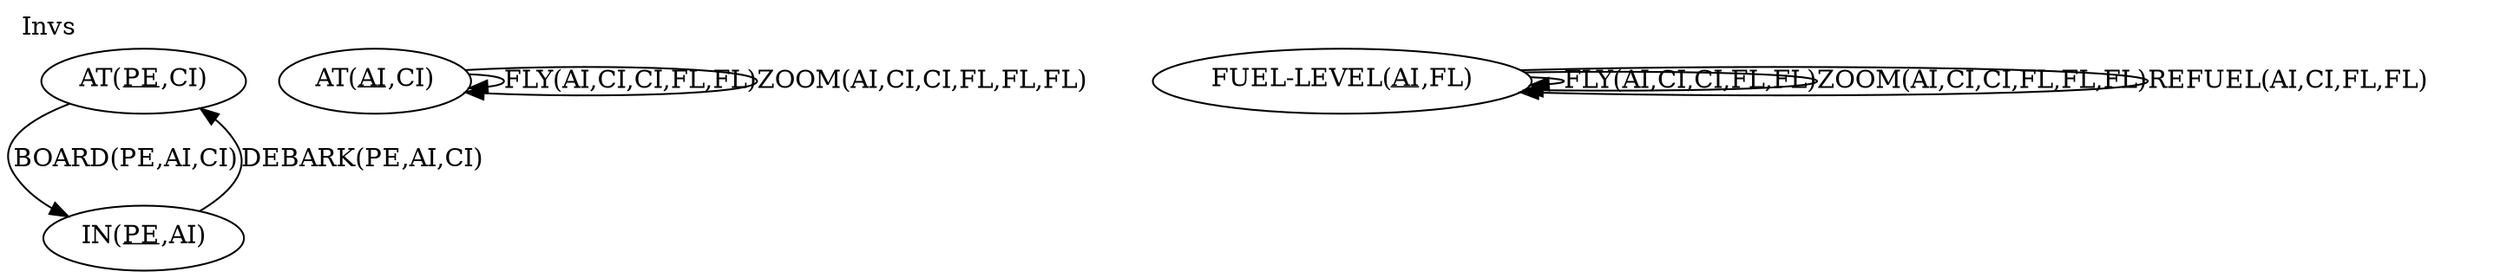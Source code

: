 digraph invs {
 label=Invs;
 labelloc=top;
 labeljust=left;
 rank=same;
00	[label=<AT(<u>PE</u>,CI)>]
10	[label=<IN(<u>PE</u>,AI)>]
00 -> 10	[label="BOARD(PE,AI,CI)"]
10 -> 00	[label="DEBARK(PE,AI,CI)"]
01	[label=<AT(<u>AI</u>,CI)>]
01 -> 01	[label="FLY(AI,CI,CI,FL,FL)"]
01 -> 01	[label="ZOOM(AI,CI,CI,FL,FL,FL)"]
02	[label=<FUEL-LEVEL(<u>AI</u>,FL)>]
02 -> 02	[label="FLY(AI,CI,CI,FL,FL)"]
02 -> 02	[label="ZOOM(AI,CI,CI,FL,FL,FL)"]
02 -> 02	[label="REFUEL(AI,CI,FL,FL)"]
}
